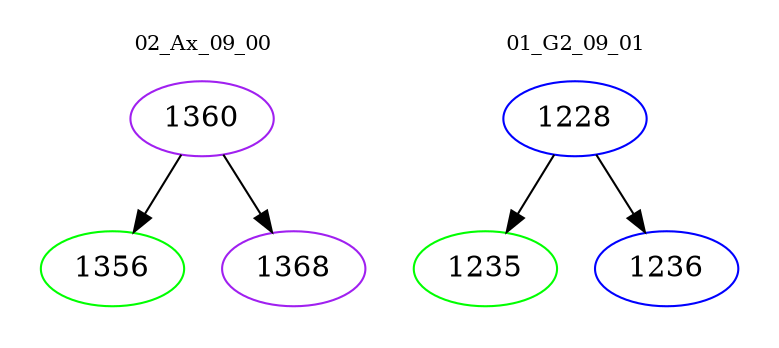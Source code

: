 digraph{
subgraph cluster_0 {
color = white
label = "02_Ax_09_00";
fontsize=10;
T0_1360 [label="1360", color="purple"]
T0_1360 -> T0_1356 [color="black"]
T0_1356 [label="1356", color="green"]
T0_1360 -> T0_1368 [color="black"]
T0_1368 [label="1368", color="purple"]
}
subgraph cluster_1 {
color = white
label = "01_G2_09_01";
fontsize=10;
T1_1228 [label="1228", color="blue"]
T1_1228 -> T1_1235 [color="black"]
T1_1235 [label="1235", color="green"]
T1_1228 -> T1_1236 [color="black"]
T1_1236 [label="1236", color="blue"]
}
}
